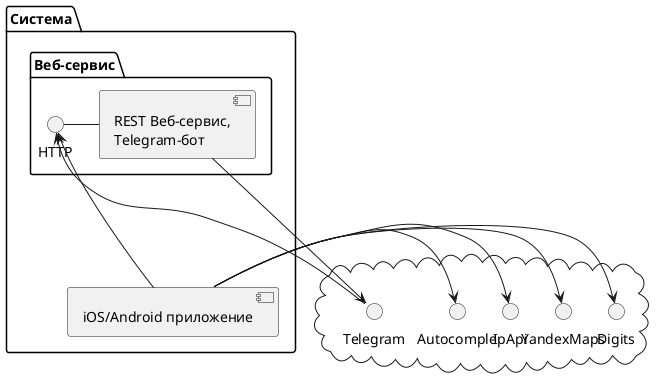 @startuml
skinparam componentStyle uml2

package "Система" {
    package "Веб-сервис" {
        HTTP - [REST Веб-сервис,\nTelegram-бот]
    }

    [iOS/Android приложение] -up--> HTTP
}

cloud {
    [iOS/Android приложение] -> Digits
    [iOS/Android приложение] -> YandexMaps
    [iOS/Android приложение] -> IpApi
    [iOS/Android приложение] -> Autocomple
    Telegram -up--> HTTP
    [REST Веб-сервис,\nTelegram-бот] -down--> Telegram
}

@enduml